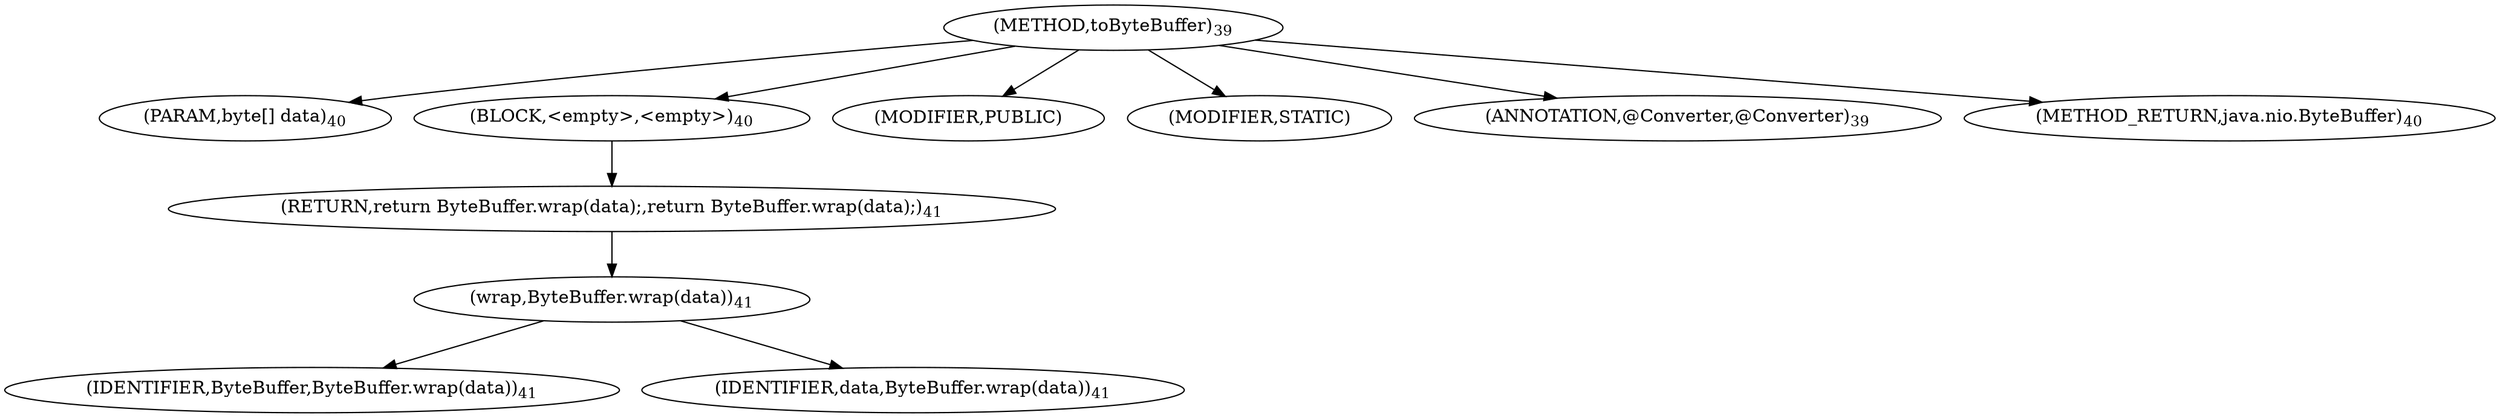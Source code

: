 digraph "toByteBuffer" {  
"27" [label = <(METHOD,toByteBuffer)<SUB>39</SUB>> ]
"28" [label = <(PARAM,byte[] data)<SUB>40</SUB>> ]
"29" [label = <(BLOCK,&lt;empty&gt;,&lt;empty&gt;)<SUB>40</SUB>> ]
"30" [label = <(RETURN,return ByteBuffer.wrap(data);,return ByteBuffer.wrap(data);)<SUB>41</SUB>> ]
"31" [label = <(wrap,ByteBuffer.wrap(data))<SUB>41</SUB>> ]
"32" [label = <(IDENTIFIER,ByteBuffer,ByteBuffer.wrap(data))<SUB>41</SUB>> ]
"33" [label = <(IDENTIFIER,data,ByteBuffer.wrap(data))<SUB>41</SUB>> ]
"34" [label = <(MODIFIER,PUBLIC)> ]
"35" [label = <(MODIFIER,STATIC)> ]
"36" [label = <(ANNOTATION,@Converter,@Converter)<SUB>39</SUB>> ]
"37" [label = <(METHOD_RETURN,java.nio.ByteBuffer)<SUB>40</SUB>> ]
  "27" -> "28" 
  "27" -> "29" 
  "27" -> "34" 
  "27" -> "35" 
  "27" -> "36" 
  "27" -> "37" 
  "29" -> "30" 
  "30" -> "31" 
  "31" -> "32" 
  "31" -> "33" 
}
